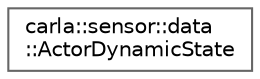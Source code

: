 digraph "类继承关系图"
{
 // INTERACTIVE_SVG=YES
 // LATEX_PDF_SIZE
  bgcolor="transparent";
  edge [fontname=Helvetica,fontsize=10,labelfontname=Helvetica,labelfontsize=10];
  node [fontname=Helvetica,fontsize=10,shape=box,height=0.2,width=0.4];
  rankdir="LR";
  Node0 [id="Node000000",label="carla::sensor::data\l::ActorDynamicState",height=0.2,width=0.4,color="grey40", fillcolor="white", style="filled",URL="$da/d4c/structcarla_1_1sensor_1_1data_1_1ActorDynamicState.html",tooltip="Dynamic state of an actor at a certain frame."];
}
